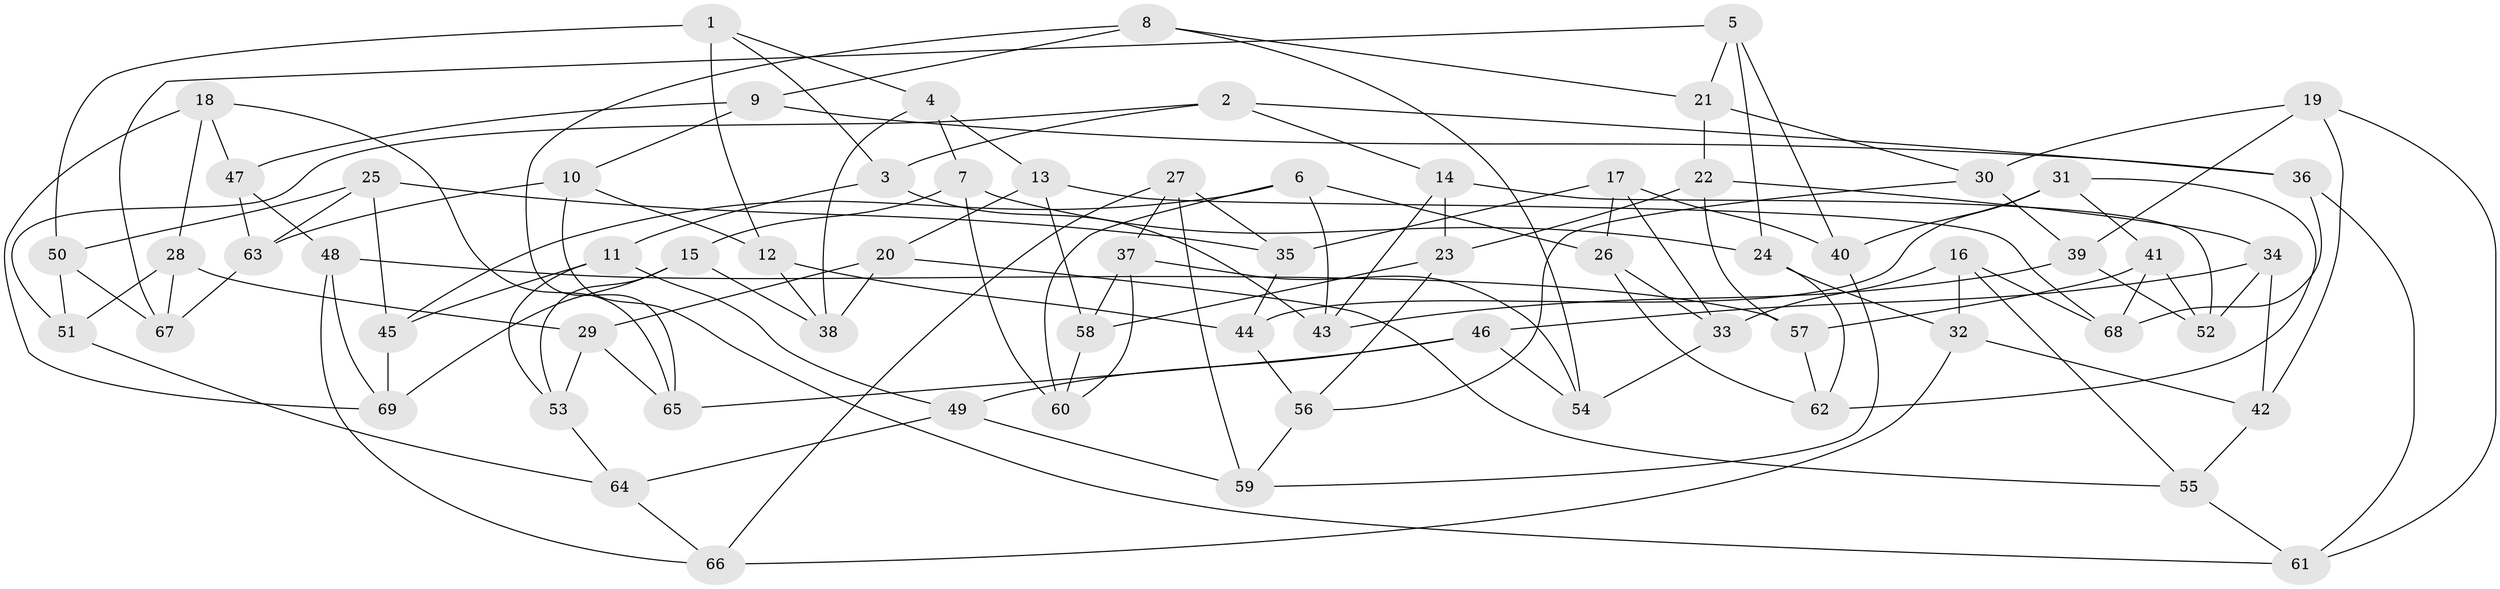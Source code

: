 // Generated by graph-tools (version 1.1) at 2025/03/03/09/25 03:03:02]
// undirected, 69 vertices, 138 edges
graph export_dot {
graph [start="1"]
  node [color=gray90,style=filled];
  1;
  2;
  3;
  4;
  5;
  6;
  7;
  8;
  9;
  10;
  11;
  12;
  13;
  14;
  15;
  16;
  17;
  18;
  19;
  20;
  21;
  22;
  23;
  24;
  25;
  26;
  27;
  28;
  29;
  30;
  31;
  32;
  33;
  34;
  35;
  36;
  37;
  38;
  39;
  40;
  41;
  42;
  43;
  44;
  45;
  46;
  47;
  48;
  49;
  50;
  51;
  52;
  53;
  54;
  55;
  56;
  57;
  58;
  59;
  60;
  61;
  62;
  63;
  64;
  65;
  66;
  67;
  68;
  69;
  1 -- 3;
  1 -- 4;
  1 -- 50;
  1 -- 12;
  2 -- 36;
  2 -- 14;
  2 -- 3;
  2 -- 51;
  3 -- 43;
  3 -- 11;
  4 -- 13;
  4 -- 7;
  4 -- 38;
  5 -- 67;
  5 -- 21;
  5 -- 40;
  5 -- 24;
  6 -- 26;
  6 -- 43;
  6 -- 60;
  6 -- 45;
  7 -- 15;
  7 -- 24;
  7 -- 60;
  8 -- 9;
  8 -- 54;
  8 -- 21;
  8 -- 65;
  9 -- 47;
  9 -- 36;
  9 -- 10;
  10 -- 61;
  10 -- 63;
  10 -- 12;
  11 -- 53;
  11 -- 49;
  11 -- 45;
  12 -- 38;
  12 -- 44;
  13 -- 68;
  13 -- 58;
  13 -- 20;
  14 -- 52;
  14 -- 23;
  14 -- 43;
  15 -- 69;
  15 -- 38;
  15 -- 53;
  16 -- 33;
  16 -- 32;
  16 -- 68;
  16 -- 55;
  17 -- 35;
  17 -- 26;
  17 -- 33;
  17 -- 40;
  18 -- 69;
  18 -- 65;
  18 -- 47;
  18 -- 28;
  19 -- 42;
  19 -- 30;
  19 -- 39;
  19 -- 61;
  20 -- 55;
  20 -- 29;
  20 -- 38;
  21 -- 22;
  21 -- 30;
  22 -- 34;
  22 -- 23;
  22 -- 57;
  23 -- 56;
  23 -- 58;
  24 -- 32;
  24 -- 62;
  25 -- 50;
  25 -- 63;
  25 -- 35;
  25 -- 45;
  26 -- 62;
  26 -- 33;
  27 -- 37;
  27 -- 59;
  27 -- 35;
  27 -- 66;
  28 -- 29;
  28 -- 51;
  28 -- 67;
  29 -- 53;
  29 -- 65;
  30 -- 56;
  30 -- 39;
  31 -- 40;
  31 -- 41;
  31 -- 62;
  31 -- 44;
  32 -- 42;
  32 -- 66;
  33 -- 54;
  34 -- 52;
  34 -- 42;
  34 -- 46;
  35 -- 44;
  36 -- 68;
  36 -- 61;
  37 -- 54;
  37 -- 60;
  37 -- 58;
  39 -- 43;
  39 -- 52;
  40 -- 59;
  41 -- 57;
  41 -- 68;
  41 -- 52;
  42 -- 55;
  44 -- 56;
  45 -- 69;
  46 -- 65;
  46 -- 54;
  46 -- 49;
  47 -- 63;
  47 -- 48;
  48 -- 69;
  48 -- 66;
  48 -- 57;
  49 -- 59;
  49 -- 64;
  50 -- 67;
  50 -- 51;
  51 -- 64;
  53 -- 64;
  55 -- 61;
  56 -- 59;
  57 -- 62;
  58 -- 60;
  63 -- 67;
  64 -- 66;
}
